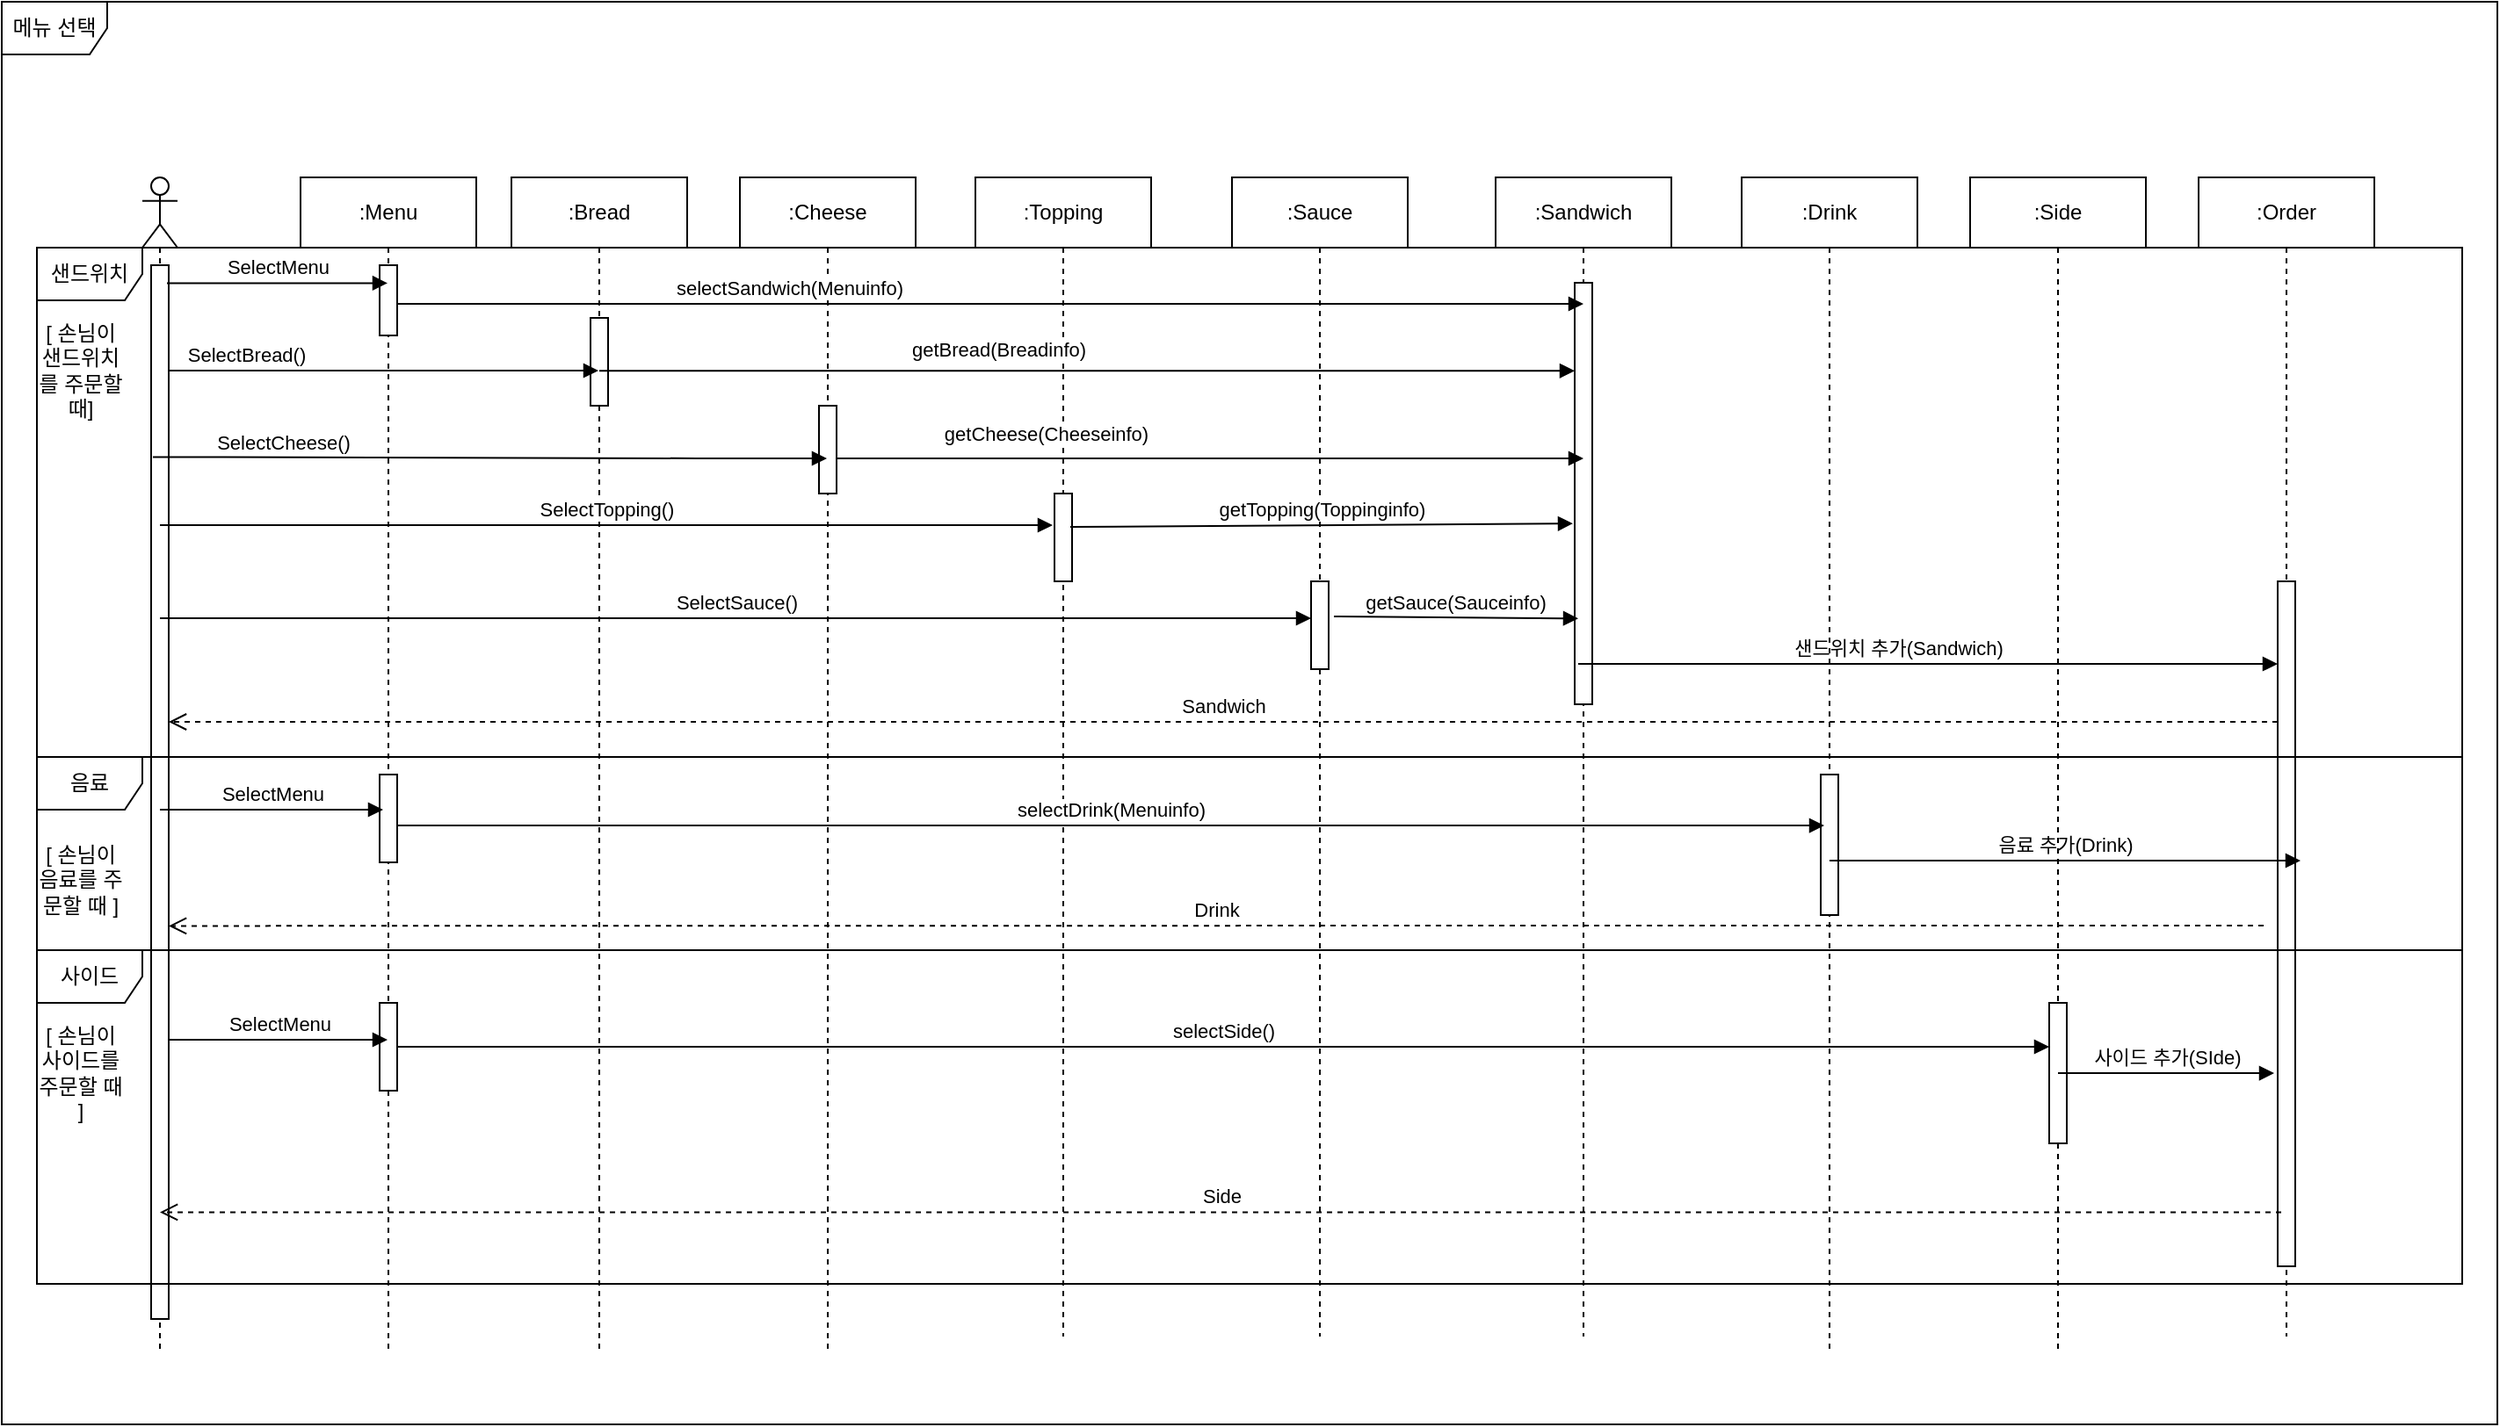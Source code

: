 <mxfile version="14.0.4" type="github">
  <diagram id="k9i5Q3w7eg0jH5nIByWD" name="Page-1">
    <mxGraphModel dx="2889" dy="2323" grid="1" gridSize="10" guides="1" tooltips="1" connect="1" arrows="1" fold="1" page="1" pageScale="1" pageWidth="827" pageHeight="1169" math="0" shadow="0">
      <root>
        <mxCell id="0" />
        <mxCell id="1" parent="0" />
        <mxCell id="xxlygz48CHMYlvYQGt44-1" value="" style="shape=umlLifeline;participant=umlActor;perimeter=lifelinePerimeter;whiteSpace=wrap;html=1;container=1;collapsible=0;recursiveResize=0;verticalAlign=top;spacingTop=36;outlineConnect=0;" vertex="1" parent="1">
          <mxGeometry x="-160" y="60" width="20" height="670" as="geometry" />
        </mxCell>
        <mxCell id="xxlygz48CHMYlvYQGt44-2" value="" style="html=1;points=[];perimeter=orthogonalPerimeter;" vertex="1" parent="xxlygz48CHMYlvYQGt44-1">
          <mxGeometry x="5" y="50" width="10" height="600" as="geometry" />
        </mxCell>
        <mxCell id="xxlygz48CHMYlvYQGt44-3" value=":Bread" style="shape=umlLifeline;perimeter=lifelinePerimeter;whiteSpace=wrap;html=1;container=1;collapsible=0;recursiveResize=0;outlineConnect=0;" vertex="1" parent="1">
          <mxGeometry x="50" y="60" width="100" height="670" as="geometry" />
        </mxCell>
        <mxCell id="xxlygz48CHMYlvYQGt44-4" value=":Cheese" style="shape=umlLifeline;perimeter=lifelinePerimeter;whiteSpace=wrap;html=1;container=1;collapsible=0;recursiveResize=0;outlineConnect=0;" vertex="1" parent="1">
          <mxGeometry x="180" y="60" width="100" height="670" as="geometry" />
        </mxCell>
        <mxCell id="xxlygz48CHMYlvYQGt44-5" value="" style="html=1;points=[];perimeter=orthogonalPerimeter;" vertex="1" parent="xxlygz48CHMYlvYQGt44-4">
          <mxGeometry x="45" y="130" width="10" height="50" as="geometry" />
        </mxCell>
        <mxCell id="xxlygz48CHMYlvYQGt44-6" value=":Topping" style="shape=umlLifeline;perimeter=lifelinePerimeter;whiteSpace=wrap;html=1;container=1;collapsible=0;recursiveResize=0;outlineConnect=0;" vertex="1" parent="1">
          <mxGeometry x="314" y="60" width="100" height="660" as="geometry" />
        </mxCell>
        <mxCell id="xxlygz48CHMYlvYQGt44-7" value="" style="html=1;points=[];perimeter=orthogonalPerimeter;" vertex="1" parent="xxlygz48CHMYlvYQGt44-6">
          <mxGeometry x="45" y="180" width="10" height="50" as="geometry" />
        </mxCell>
        <mxCell id="xxlygz48CHMYlvYQGt44-8" value=":Sauce" style="shape=umlLifeline;perimeter=lifelinePerimeter;whiteSpace=wrap;html=1;container=1;collapsible=0;recursiveResize=0;outlineConnect=0;" vertex="1" parent="1">
          <mxGeometry x="460" y="60" width="100" height="660" as="geometry" />
        </mxCell>
        <mxCell id="xxlygz48CHMYlvYQGt44-9" value="" style="html=1;points=[];perimeter=orthogonalPerimeter;" vertex="1" parent="xxlygz48CHMYlvYQGt44-8">
          <mxGeometry x="45" y="230" width="10" height="50" as="geometry" />
        </mxCell>
        <mxCell id="xxlygz48CHMYlvYQGt44-10" value=":Order" style="shape=umlLifeline;perimeter=lifelinePerimeter;whiteSpace=wrap;html=1;container=1;collapsible=0;recursiveResize=0;outlineConnect=0;" vertex="1" parent="1">
          <mxGeometry x="1010" y="60" width="100" height="660" as="geometry" />
        </mxCell>
        <mxCell id="xxlygz48CHMYlvYQGt44-42" value="" style="html=1;points=[];perimeter=orthogonalPerimeter;" vertex="1" parent="xxlygz48CHMYlvYQGt44-10">
          <mxGeometry x="45" y="230" width="10" height="390" as="geometry" />
        </mxCell>
        <mxCell id="xxlygz48CHMYlvYQGt44-12" value="" style="html=1;points=[];perimeter=orthogonalPerimeter;" vertex="1" parent="1">
          <mxGeometry x="95" y="140" width="10" height="50" as="geometry" />
        </mxCell>
        <mxCell id="xxlygz48CHMYlvYQGt44-13" value=":Menu" style="shape=umlLifeline;perimeter=lifelinePerimeter;whiteSpace=wrap;html=1;container=1;collapsible=0;recursiveResize=0;outlineConnect=0;" vertex="1" parent="1">
          <mxGeometry x="-70" y="60" width="100" height="670" as="geometry" />
        </mxCell>
        <mxCell id="xxlygz48CHMYlvYQGt44-31" value="" style="html=1;points=[];perimeter=orthogonalPerimeter;" vertex="1" parent="xxlygz48CHMYlvYQGt44-13">
          <mxGeometry x="45" y="340" width="10" height="50" as="geometry" />
        </mxCell>
        <mxCell id="xxlygz48CHMYlvYQGt44-43" value="" style="html=1;points=[];perimeter=orthogonalPerimeter;" vertex="1" parent="xxlygz48CHMYlvYQGt44-13">
          <mxGeometry x="45" y="470" width="10" height="50" as="geometry" />
        </mxCell>
        <mxCell id="xxlygz48CHMYlvYQGt44-14" value="" style="html=1;points=[];perimeter=orthogonalPerimeter;" vertex="1" parent="1">
          <mxGeometry x="-25" y="110" width="10" height="40" as="geometry" />
        </mxCell>
        <mxCell id="xxlygz48CHMYlvYQGt44-15" value=":Sandwich" style="shape=umlLifeline;perimeter=lifelinePerimeter;whiteSpace=wrap;html=1;container=1;collapsible=0;recursiveResize=0;outlineConnect=0;" vertex="1" parent="1">
          <mxGeometry x="610" y="60" width="100" height="660" as="geometry" />
        </mxCell>
        <mxCell id="xxlygz48CHMYlvYQGt44-30" value="" style="html=1;points=[];perimeter=orthogonalPerimeter;" vertex="1" parent="xxlygz48CHMYlvYQGt44-15">
          <mxGeometry x="45" y="60" width="10" height="240" as="geometry" />
        </mxCell>
        <mxCell id="xxlygz48CHMYlvYQGt44-17" value="selectSandwich(Menuinfo)" style="html=1;verticalAlign=bottom;endArrow=block;exitX=1;exitY=0.55;exitDx=0;exitDy=0;exitPerimeter=0;" edge="1" parent="1" source="xxlygz48CHMYlvYQGt44-14">
          <mxGeometry x="-0.34" width="80" relative="1" as="geometry">
            <mxPoint x="70" y="130" as="sourcePoint" />
            <mxPoint x="660" y="132" as="targetPoint" />
            <Array as="points" />
            <mxPoint as="offset" />
          </mxGeometry>
        </mxCell>
        <mxCell id="xxlygz48CHMYlvYQGt44-18" value="SelectBread()" style="html=1;verticalAlign=bottom;endArrow=block;" edge="1" parent="1" source="xxlygz48CHMYlvYQGt44-2" target="xxlygz48CHMYlvYQGt44-3">
          <mxGeometry x="-0.644" width="80" relative="1" as="geometry">
            <mxPoint x="-130" y="170" as="sourcePoint" />
            <mxPoint x="69.5" y="170" as="targetPoint" />
            <Array as="points">
              <mxPoint x="60" y="170" />
            </Array>
            <mxPoint as="offset" />
          </mxGeometry>
        </mxCell>
        <mxCell id="xxlygz48CHMYlvYQGt44-19" value="getBread(Breadinfo)" style="html=1;verticalAlign=bottom;endArrow=block;entryX=0;entryY=0.128;entryDx=0;entryDy=0;entryPerimeter=0;" edge="1" parent="1" source="xxlygz48CHMYlvYQGt44-3">
          <mxGeometry x="-0.182" y="3" width="80" relative="1" as="geometry">
            <mxPoint x="290" y="170" as="sourcePoint" />
            <mxPoint x="655" y="170.16" as="targetPoint" />
            <Array as="points" />
            <mxPoint as="offset" />
          </mxGeometry>
        </mxCell>
        <mxCell id="xxlygz48CHMYlvYQGt44-20" value="SelectCheese()" style="html=1;verticalAlign=bottom;endArrow=block;exitX=0.1;exitY=0.182;exitDx=0;exitDy=0;exitPerimeter=0;" edge="1" parent="1" source="xxlygz48CHMYlvYQGt44-2" target="xxlygz48CHMYlvYQGt44-4">
          <mxGeometry x="-0.614" y="-1" width="80" relative="1" as="geometry">
            <mxPoint x="-120" y="220" as="sourcePoint" />
            <mxPoint x="275" y="220" as="targetPoint" />
            <Array as="points">
              <mxPoint x="165.5" y="220" />
            </Array>
            <mxPoint as="offset" />
          </mxGeometry>
        </mxCell>
        <mxCell id="xxlygz48CHMYlvYQGt44-21" value="getCheese(Cheeseinfo)" style="html=1;verticalAlign=bottom;endArrow=block;exitX=1;exitY=0.6;exitDx=0;exitDy=0;exitPerimeter=0;" edge="1" parent="1" source="xxlygz48CHMYlvYQGt44-5">
          <mxGeometry x="-0.443" y="5" width="80" relative="1" as="geometry">
            <mxPoint x="510" y="220" as="sourcePoint" />
            <mxPoint x="660" y="220" as="targetPoint" />
            <Array as="points" />
            <mxPoint as="offset" />
          </mxGeometry>
        </mxCell>
        <mxCell id="xxlygz48CHMYlvYQGt44-22" value="SelectMenu" style="html=1;verticalAlign=bottom;endArrow=block;exitX=0.9;exitY=0.017;exitDx=0;exitDy=0;exitPerimeter=0;" edge="1" parent="1" source="xxlygz48CHMYlvYQGt44-2" target="xxlygz48CHMYlvYQGt44-13">
          <mxGeometry width="80" relative="1" as="geometry">
            <mxPoint x="-120" y="130" as="sourcePoint" />
            <mxPoint x="-70" y="130" as="targetPoint" />
          </mxGeometry>
        </mxCell>
        <mxCell id="xxlygz48CHMYlvYQGt44-23" value="SelectTopping()" style="html=1;verticalAlign=bottom;endArrow=block;entryX=-0.1;entryY=0.36;entryDx=0;entryDy=0;entryPerimeter=0;" edge="1" parent="1" source="xxlygz48CHMYlvYQGt44-1" target="xxlygz48CHMYlvYQGt44-7">
          <mxGeometry width="80" relative="1" as="geometry">
            <mxPoint x="-120" y="260.0" as="sourcePoint" />
            <mxPoint x="513.5" y="261.1" as="targetPoint" />
            <Array as="points" />
          </mxGeometry>
        </mxCell>
        <mxCell id="xxlygz48CHMYlvYQGt44-24" value="getTopping(Toppinginfo)" style="html=1;verticalAlign=bottom;endArrow=block;exitX=0.9;exitY=0.38;exitDx=0;exitDy=0;exitPerimeter=0;entryX=-0.1;entryY=0.313;entryDx=0;entryDy=0;entryPerimeter=0;" edge="1" parent="1" source="xxlygz48CHMYlvYQGt44-7">
          <mxGeometry width="80" relative="1" as="geometry">
            <mxPoint x="750" y="260" as="sourcePoint" />
            <mxPoint x="654" y="257.11" as="targetPoint" />
            <Array as="points" />
          </mxGeometry>
        </mxCell>
        <mxCell id="xxlygz48CHMYlvYQGt44-25" value="SelectSauce()" style="html=1;verticalAlign=bottom;endArrow=block;entryX=0;entryY=0.42;entryDx=0;entryDy=0;entryPerimeter=0;" edge="1" parent="1" source="xxlygz48CHMYlvYQGt44-1" target="xxlygz48CHMYlvYQGt44-9">
          <mxGeometry width="80" relative="1" as="geometry">
            <mxPoint x="-120" y="320.83" as="sourcePoint" />
            <mxPoint x="749" y="320" as="targetPoint" />
            <Array as="points" />
          </mxGeometry>
        </mxCell>
        <mxCell id="xxlygz48CHMYlvYQGt44-26" value="getSauce(Sauceinfo)" style="html=1;verticalAlign=bottom;endArrow=block;exitX=1.3;exitY=0.4;exitDx=0;exitDy=0;exitPerimeter=0;entryX=0.2;entryY=0.428;entryDx=0;entryDy=0;entryPerimeter=0;" edge="1" parent="1" source="xxlygz48CHMYlvYQGt44-9">
          <mxGeometry width="80" relative="1" as="geometry">
            <mxPoint x="990" y="312.59" as="sourcePoint" />
            <mxPoint x="657" y="311.16" as="targetPoint" />
            <Array as="points" />
          </mxGeometry>
        </mxCell>
        <mxCell id="xxlygz48CHMYlvYQGt44-27" value="샌드위치 추가(Sandwich)" style="html=1;verticalAlign=bottom;endArrow=block;exitX=0.2;exitY=0.483;exitDx=0;exitDy=0;exitPerimeter=0;" edge="1" parent="1">
          <mxGeometry x="-0.083" width="80" relative="1" as="geometry">
            <mxPoint x="657" y="337.01" as="sourcePoint" />
            <mxPoint x="1055" y="337" as="targetPoint" />
            <Array as="points">
              <mxPoint x="810" y="337" />
            </Array>
            <mxPoint as="offset" />
          </mxGeometry>
        </mxCell>
        <mxCell id="xxlygz48CHMYlvYQGt44-28" value="Sandwich" style="html=1;verticalAlign=bottom;endArrow=open;dashed=1;endSize=8;" edge="1" parent="1" target="xxlygz48CHMYlvYQGt44-2">
          <mxGeometry relative="1" as="geometry">
            <mxPoint x="1055" y="370" as="sourcePoint" />
            <mxPoint x="-150" y="640" as="targetPoint" />
            <Array as="points">
              <mxPoint x="600" y="370" />
            </Array>
          </mxGeometry>
        </mxCell>
        <mxCell id="xxlygz48CHMYlvYQGt44-29" value="메뉴 선택" style="shape=umlFrame;whiteSpace=wrap;html=1;" vertex="1" parent="1">
          <mxGeometry x="-240" y="-40" width="1420" height="810" as="geometry" />
        </mxCell>
        <mxCell id="xxlygz48CHMYlvYQGt44-33" value="SelectMenu" style="html=1;verticalAlign=bottom;endArrow=block;entryX=0.2;entryY=0.4;entryDx=0;entryDy=0;entryPerimeter=0;" edge="1" parent="1" source="xxlygz48CHMYlvYQGt44-1" target="xxlygz48CHMYlvYQGt44-31">
          <mxGeometry width="80" relative="1" as="geometry">
            <mxPoint x="-130" y="420" as="sourcePoint" />
            <mxPoint x="-50" y="420" as="targetPoint" />
          </mxGeometry>
        </mxCell>
        <mxCell id="xxlygz48CHMYlvYQGt44-34" value=":Drink" style="shape=umlLifeline;perimeter=lifelinePerimeter;whiteSpace=wrap;html=1;container=1;collapsible=0;recursiveResize=0;outlineConnect=0;" vertex="1" parent="1">
          <mxGeometry x="750" y="60" width="100" height="670" as="geometry" />
        </mxCell>
        <mxCell id="xxlygz48CHMYlvYQGt44-37" value="" style="html=1;points=[];perimeter=orthogonalPerimeter;" vertex="1" parent="xxlygz48CHMYlvYQGt44-34">
          <mxGeometry x="45" y="340" width="10" height="80" as="geometry" />
        </mxCell>
        <mxCell id="xxlygz48CHMYlvYQGt44-38" value="selectDrink(Menuinfo)" style="html=1;verticalAlign=bottom;endArrow=block;entryX=0.2;entryY=0.363;entryDx=0;entryDy=0;entryPerimeter=0;" edge="1" parent="1" source="xxlygz48CHMYlvYQGt44-31" target="xxlygz48CHMYlvYQGt44-37">
          <mxGeometry width="80" relative="1" as="geometry">
            <mxPoint x="60" y="430" as="sourcePoint" />
            <mxPoint x="140" y="430" as="targetPoint" />
          </mxGeometry>
        </mxCell>
        <mxCell id="xxlygz48CHMYlvYQGt44-39" value="음료 추가(Drink)" style="html=1;verticalAlign=bottom;endArrow=block;entryX=1.3;entryY=0.695;entryDx=0;entryDy=0;entryPerimeter=0;" edge="1" parent="1" source="xxlygz48CHMYlvYQGt44-34">
          <mxGeometry width="80" relative="1" as="geometry">
            <mxPoint x="830" y="440" as="sourcePoint" />
            <mxPoint x="1068" y="449" as="targetPoint" />
          </mxGeometry>
        </mxCell>
        <mxCell id="xxlygz48CHMYlvYQGt44-40" value="Drink" style="html=1;verticalAlign=bottom;endArrow=open;dashed=1;endSize=8;entryX=1;entryY=0.627;entryDx=0;entryDy=0;entryPerimeter=0;" edge="1" parent="1" target="xxlygz48CHMYlvYQGt44-2">
          <mxGeometry relative="1" as="geometry">
            <mxPoint x="1047" y="486" as="sourcePoint" />
            <mxPoint x="880" y="500" as="targetPoint" />
            <Array as="points">
              <mxPoint x="750" y="486" />
            </Array>
          </mxGeometry>
        </mxCell>
        <mxCell id="xxlygz48CHMYlvYQGt44-41" value=":Side" style="shape=umlLifeline;perimeter=lifelinePerimeter;whiteSpace=wrap;html=1;container=1;collapsible=0;recursiveResize=0;outlineConnect=0;" vertex="1" parent="1">
          <mxGeometry x="880" y="60" width="100" height="670" as="geometry" />
        </mxCell>
        <mxCell id="xxlygz48CHMYlvYQGt44-44" value="" style="html=1;points=[];perimeter=orthogonalPerimeter;" vertex="1" parent="xxlygz48CHMYlvYQGt44-41">
          <mxGeometry x="45" y="470" width="10" height="80" as="geometry" />
        </mxCell>
        <mxCell id="xxlygz48CHMYlvYQGt44-45" value="SelectMenu" style="html=1;verticalAlign=bottom;endArrow=block;exitX=1;exitY=0.735;exitDx=0;exitDy=0;exitPerimeter=0;" edge="1" parent="1" source="xxlygz48CHMYlvYQGt44-2" target="xxlygz48CHMYlvYQGt44-13">
          <mxGeometry width="80" relative="1" as="geometry">
            <mxPoint x="-130" y="550" as="sourcePoint" />
            <mxPoint x="-50" y="550" as="targetPoint" />
          </mxGeometry>
        </mxCell>
        <mxCell id="xxlygz48CHMYlvYQGt44-46" value="selectSide()" style="html=1;verticalAlign=bottom;endArrow=block;" edge="1" parent="1" source="xxlygz48CHMYlvYQGt44-43" target="xxlygz48CHMYlvYQGt44-44">
          <mxGeometry width="80" relative="1" as="geometry">
            <mxPoint x="30" y="550" as="sourcePoint" />
            <mxPoint x="110" y="550" as="targetPoint" />
          </mxGeometry>
        </mxCell>
        <mxCell id="xxlygz48CHMYlvYQGt44-47" value="사이드 추가(SIde)" style="html=1;verticalAlign=bottom;endArrow=block;entryX=-0.2;entryY=0.718;entryDx=0;entryDy=0;entryPerimeter=0;" edge="1" parent="1" source="xxlygz48CHMYlvYQGt44-41" target="xxlygz48CHMYlvYQGt44-42">
          <mxGeometry width="80" relative="1" as="geometry">
            <mxPoint x="950" y="570" as="sourcePoint" />
            <mxPoint x="1030" y="570" as="targetPoint" />
          </mxGeometry>
        </mxCell>
        <mxCell id="xxlygz48CHMYlvYQGt44-48" value="Side" style="html=1;verticalAlign=bottom;endArrow=open;dashed=1;endSize=8;exitX=0.2;exitY=0.921;exitDx=0;exitDy=0;exitPerimeter=0;" edge="1" parent="1" source="xxlygz48CHMYlvYQGt44-42" target="xxlygz48CHMYlvYQGt44-1">
          <mxGeometry relative="1" as="geometry">
            <mxPoint x="970" y="650" as="sourcePoint" />
            <mxPoint x="890" y="650" as="targetPoint" />
          </mxGeometry>
        </mxCell>
        <mxCell id="xxlygz48CHMYlvYQGt44-49" value="샌드위치" style="shape=umlFrame;whiteSpace=wrap;html=1;" vertex="1" parent="1">
          <mxGeometry x="-220" y="100" width="1380" height="290" as="geometry" />
        </mxCell>
        <mxCell id="xxlygz48CHMYlvYQGt44-50" value="음료" style="shape=umlFrame;whiteSpace=wrap;html=1;" vertex="1" parent="1">
          <mxGeometry x="-220" y="390" width="1380" height="110" as="geometry" />
        </mxCell>
        <mxCell id="xxlygz48CHMYlvYQGt44-51" value="사이드" style="shape=umlFrame;whiteSpace=wrap;html=1;" vertex="1" parent="1">
          <mxGeometry x="-220" y="500" width="1380" height="190" as="geometry" />
        </mxCell>
        <mxCell id="xxlygz48CHMYlvYQGt44-52" value="[ 손님이 샌드위치를 주문할 때]" style="text;html=1;strokeColor=none;fillColor=none;align=center;verticalAlign=middle;whiteSpace=wrap;rounded=0;" vertex="1" parent="1">
          <mxGeometry x="-220" y="160" width="50" height="20" as="geometry" />
        </mxCell>
        <mxCell id="xxlygz48CHMYlvYQGt44-55" value="[ 손님이 음료를 주문할 때 ]" style="text;html=1;strokeColor=none;fillColor=none;align=center;verticalAlign=middle;whiteSpace=wrap;rounded=0;" vertex="1" parent="1">
          <mxGeometry x="-220" y="450" width="50" height="20" as="geometry" />
        </mxCell>
        <mxCell id="xxlygz48CHMYlvYQGt44-56" value="[ 손님이 사이드를 주문할 때 ]" style="text;html=1;strokeColor=none;fillColor=none;align=center;verticalAlign=middle;whiteSpace=wrap;rounded=0;" vertex="1" parent="1">
          <mxGeometry x="-220" y="560" width="50" height="20" as="geometry" />
        </mxCell>
      </root>
    </mxGraphModel>
  </diagram>
</mxfile>
